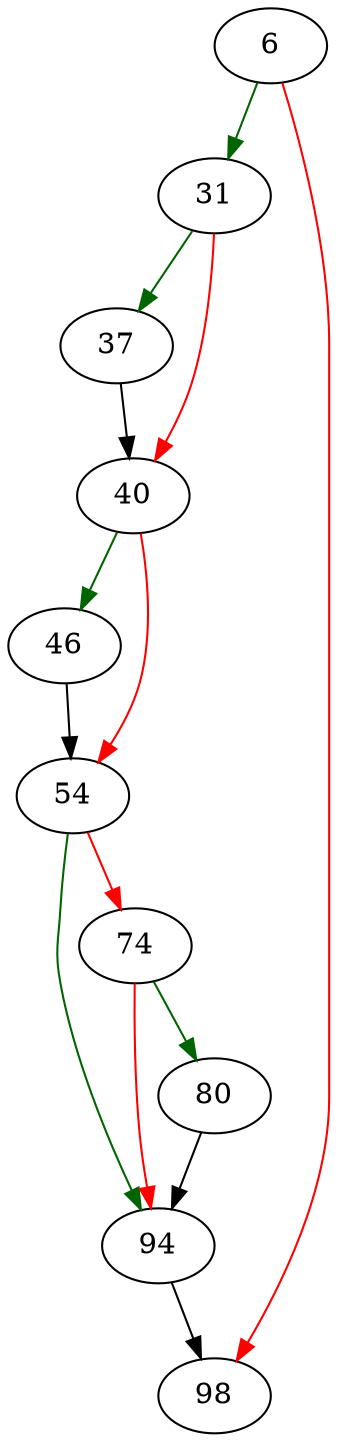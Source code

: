 strict digraph "resolveAlias" {
	// Node definitions.
	6 [entry=true];
	31;
	98;
	37;
	40;
	46;
	54;
	94;
	74;
	80;

	// Edge definitions.
	6 -> 31 [
		color=darkgreen
		cond=true
	];
	6 -> 98 [
		color=red
		cond=false
	];
	31 -> 37 [
		color=darkgreen
		cond=true
	];
	31 -> 40 [
		color=red
		cond=false
	];
	37 -> 40;
	40 -> 46 [
		color=darkgreen
		cond=true
	];
	40 -> 54 [
		color=red
		cond=false
	];
	46 -> 54;
	54 -> 94 [
		color=darkgreen
		cond=true
	];
	54 -> 74 [
		color=red
		cond=false
	];
	94 -> 98;
	74 -> 94 [
		color=red
		cond=false
	];
	74 -> 80 [
		color=darkgreen
		cond=true
	];
	80 -> 94;
}